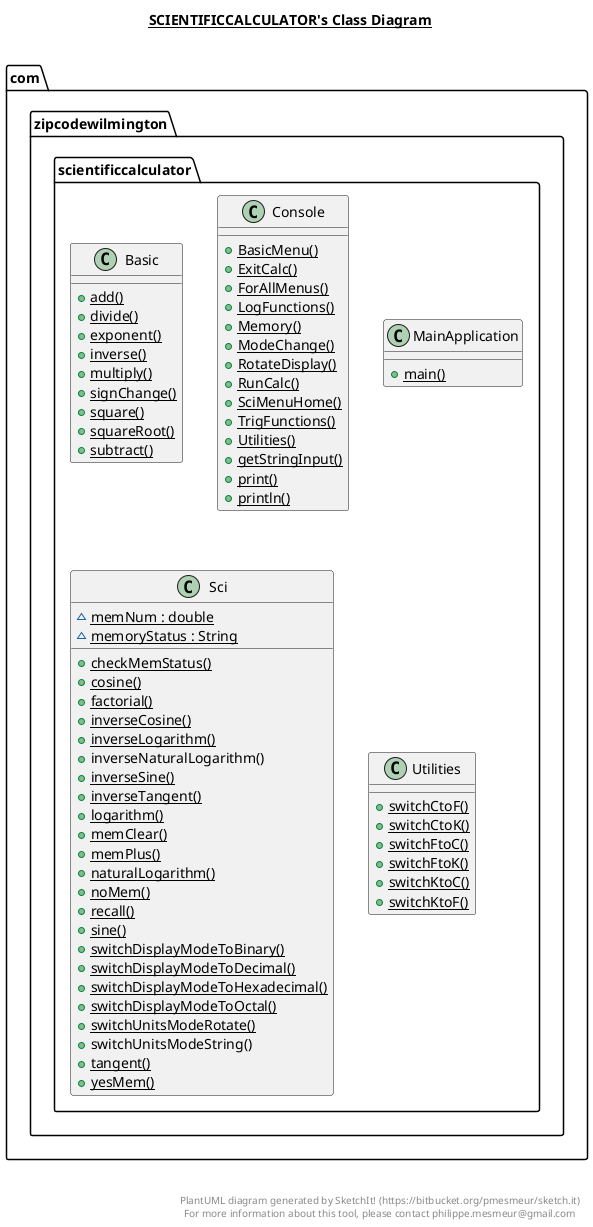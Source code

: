 @startuml

title __SCIENTIFICCALCULATOR's Class Diagram__\n

  namespace com.zipcodewilmington.scientificcalculator {
    class com.zipcodewilmington.scientificcalculator.Basic {
        {static} + add()
        {static} + divide()
        {static} + exponent()
        {static} + inverse()
        {static} + multiply()
        {static} + signChange()
        {static} + square()
        {static} + squareRoot()
        {static} + subtract()
    }
  }
  

  namespace com.zipcodewilmington.scientificcalculator {
    class com.zipcodewilmington.scientificcalculator.Console {
        {static} + BasicMenu()
        {static} + ExitCalc()
        {static} + ForAllMenus()
        {static} + LogFunctions()
        {static} + Memory()
        {static} + ModeChange()
        {static} + RotateDisplay()
        {static} + RunCalc()
        {static} + SciMenuHome()
        {static} + TrigFunctions()
        {static} + Utilities()
        {static} + getStringInput()
        {static} + print()
        {static} + println()
    }
  }
  

  namespace com.zipcodewilmington.scientificcalculator {
    class com.zipcodewilmington.scientificcalculator.MainApplication {
        {static} + main()
    }
  }
  

  namespace com.zipcodewilmington.scientificcalculator {
    class com.zipcodewilmington.scientificcalculator.Sci {
        {static} ~ memNum : double
        {static} ~ memoryStatus : String
        {static} + checkMemStatus()
        {static} + cosine()
        {static} + factorial()
        {static} + inverseCosine()
        {static} + inverseLogarithm()
        + inverseNaturalLogarithm()
        {static} + inverseSine()
        {static} + inverseTangent()
        {static} + logarithm()
        {static} + memClear()
        {static} + memPlus()
        {static} + naturalLogarithm()
        {static} + noMem()
        {static} + recall()
        {static} + sine()
        {static} + switchDisplayModeToBinary()
        {static} + switchDisplayModeToDecimal()
        {static} + switchDisplayModeToHexadecimal()
        {static} + switchDisplayModeToOctal()
        {static} + switchUnitsModeRotate()
        + switchUnitsModeString()
        {static} + tangent()
        {static} + yesMem()
    }
  }
  

  namespace com.zipcodewilmington.scientificcalculator {
    class com.zipcodewilmington.scientificcalculator.Utilities {
        {static} + switchCtoF()
        {static} + switchCtoK()
        {static} + switchFtoC()
        {static} + switchFtoK()
        {static} + switchKtoC()
        {static} + switchKtoF()
    }
  }
  



right footer


PlantUML diagram generated by SketchIt! (https://bitbucket.org/pmesmeur/sketch.it)
For more information about this tool, please contact philippe.mesmeur@gmail.com
endfooter

@enduml
